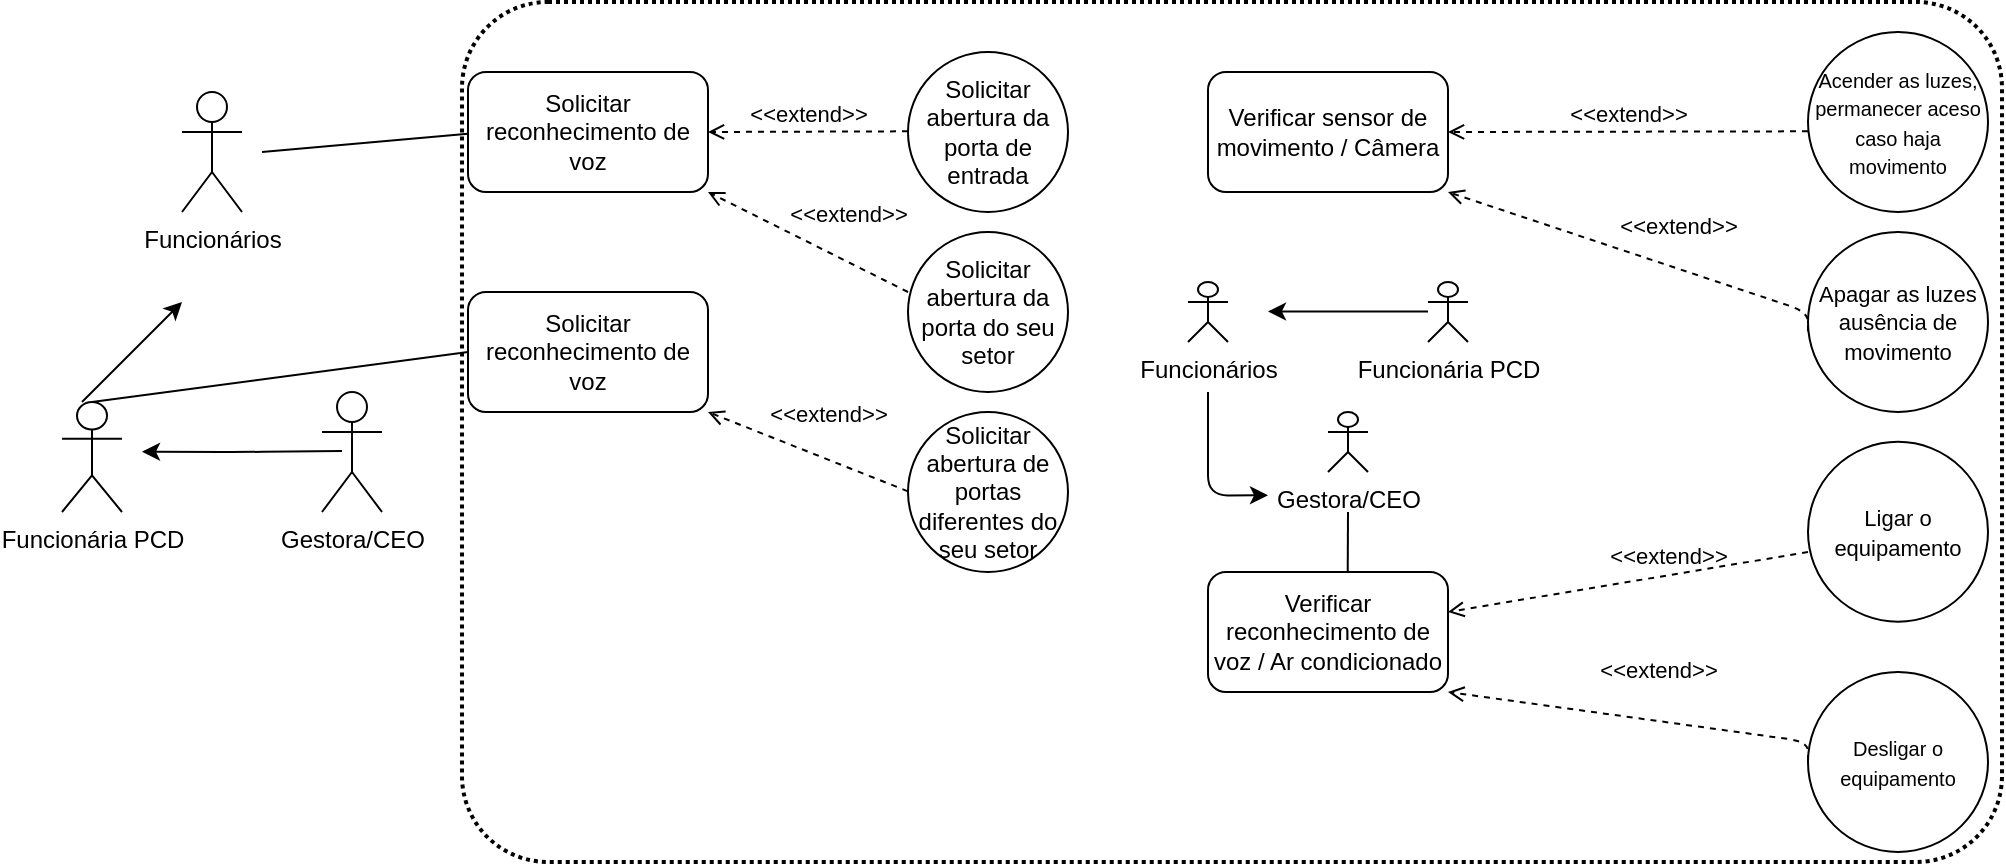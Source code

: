 <mxfile version="21.6.1" type="github">
  <diagram name="Página-1" id="U3H5CGSlpID2gLB_l7jA">
    <mxGraphModel dx="2677" dy="366" grid="1" gridSize="10" guides="1" tooltips="1" connect="1" arrows="1" fold="1" page="0" pageScale="3" pageWidth="827" pageHeight="1169" background="none" math="0" shadow="0">
      <root>
        <mxCell id="0" />
        <mxCell id="1" parent="0" />
        <mxCell id="Kz16VKC7-zQH3saANkaT-3" value="Funcionária PCD&lt;br&gt;" style="shape=umlActor;verticalLabelPosition=bottom;verticalAlign=top;html=1;outlineConnect=0;movable=1;resizable=1;rotatable=1;deletable=1;editable=1;locked=0;connectable=1;rounded=1;" vertex="1" parent="1">
          <mxGeometry x="-790" y="820" width="30" height="55" as="geometry" />
        </mxCell>
        <mxCell id="Kz16VKC7-zQH3saANkaT-2" value="Funcionários" style="shape=umlActor;verticalLabelPosition=bottom;verticalAlign=top;html=1;outlineConnect=0;rounded=1;" vertex="1" parent="1">
          <mxGeometry x="-730" y="665" width="30" height="60" as="geometry" />
        </mxCell>
        <mxCell id="Kz16VKC7-zQH3saANkaT-10" style="edgeStyle=orthogonalEdgeStyle;rounded=1;orthogonalLoop=1;jettySize=auto;html=1;exitX=0;exitY=0.333;exitDx=0;exitDy=0;exitPerimeter=0;" edge="1" parent="1">
          <mxGeometry relative="1" as="geometry">
            <mxPoint x="-750" y="844.88" as="targetPoint" />
            <mxPoint x="-650" y="844.54" as="sourcePoint" />
          </mxGeometry>
        </mxCell>
        <mxCell id="Kz16VKC7-zQH3saANkaT-9" value="Gestora/CEO" style="shape=umlActor;verticalLabelPosition=bottom;verticalAlign=top;html=1;outlineConnect=0;movable=1;resizable=1;rotatable=1;deletable=1;editable=1;locked=0;connectable=1;rounded=1;" vertex="1" parent="1">
          <mxGeometry x="-660" y="815" width="30" height="60" as="geometry" />
        </mxCell>
        <mxCell id="Kz16VKC7-zQH3saANkaT-30" value="Solicitar reconhecimento de voz" style="rounded=1;whiteSpace=wrap;html=1;" vertex="1" parent="1">
          <mxGeometry x="-587" y="655" width="120" height="60" as="geometry" />
        </mxCell>
        <mxCell id="Kz16VKC7-zQH3saANkaT-31" value="Solicitar reconhecimento de voz" style="rounded=1;whiteSpace=wrap;html=1;" vertex="1" parent="1">
          <mxGeometry x="-587" y="765" width="120" height="60" as="geometry" />
        </mxCell>
        <mxCell id="Kz16VKC7-zQH3saANkaT-33" value="Solicitar abertura da porta de entrada&lt;br&gt;" style="ellipse;whiteSpace=wrap;html=1;aspect=fixed;rounded=1;" vertex="1" parent="1">
          <mxGeometry x="-367" y="645" width="80" height="80" as="geometry" />
        </mxCell>
        <mxCell id="Kz16VKC7-zQH3saANkaT-42" value="Solicitar abertura da porta do seu setor" style="ellipse;whiteSpace=wrap;html=1;aspect=fixed;rounded=1;" vertex="1" parent="1">
          <mxGeometry x="-367" y="735" width="80" height="80" as="geometry" />
        </mxCell>
        <mxCell id="Kz16VKC7-zQH3saANkaT-44" value="Solicitar abertura de portas diferentes do seu setor&lt;br&gt;" style="ellipse;whiteSpace=wrap;html=1;aspect=fixed;rounded=1;" vertex="1" parent="1">
          <mxGeometry x="-367" y="825" width="80" height="80" as="geometry" />
        </mxCell>
        <mxCell id="Kz16VKC7-zQH3saANkaT-46" value="&amp;lt;&amp;lt;extend&amp;gt;&amp;gt;" style="html=1;verticalAlign=bottom;labelBackgroundColor=none;endArrow=open;endFill=0;dashed=1;rounded=1;entryX=1;entryY=0.5;entryDx=0;entryDy=0;" edge="1" parent="1" target="Kz16VKC7-zQH3saANkaT-30">
          <mxGeometry width="160" relative="1" as="geometry">
            <mxPoint x="-367" y="684.66" as="sourcePoint" />
            <mxPoint x="-447" y="684.66" as="targetPoint" />
          </mxGeometry>
        </mxCell>
        <mxCell id="Kz16VKC7-zQH3saANkaT-48" value="&amp;lt;&amp;lt;extend&amp;gt;&amp;gt;" style="html=1;verticalAlign=bottom;labelBackgroundColor=none;endArrow=open;endFill=0;dashed=1;rounded=1;entryX=1;entryY=1;entryDx=0;entryDy=0;jumpStyle=none;" edge="1" parent="1" target="Kz16VKC7-zQH3saANkaT-31">
          <mxGeometry x="-0.105" y="-13" width="160" relative="1" as="geometry">
            <mxPoint x="-367" y="864.66" as="sourcePoint" />
            <mxPoint x="-467" y="865" as="targetPoint" />
            <mxPoint as="offset" />
          </mxGeometry>
        </mxCell>
        <mxCell id="Kz16VKC7-zQH3saANkaT-47" value="&amp;lt;&amp;lt;extend&amp;gt;&amp;gt;" style="html=1;verticalAlign=bottom;labelBackgroundColor=none;endArrow=open;endFill=0;dashed=1;rounded=1;entryX=1;entryY=1;entryDx=0;entryDy=0;" edge="1" parent="1" target="Kz16VKC7-zQH3saANkaT-30">
          <mxGeometry x="-0.28" y="-13" width="160" relative="1" as="geometry">
            <mxPoint x="-367" y="765" as="sourcePoint" />
            <mxPoint x="-467" y="765.34" as="targetPoint" />
            <mxPoint as="offset" />
          </mxGeometry>
        </mxCell>
        <mxCell id="Kz16VKC7-zQH3saANkaT-49" value="" style="endArrow=none;html=1;rounded=1;entryX=-0.002;entryY=0.181;entryDx=0;entryDy=0;entryPerimeter=0;" edge="1" parent="1">
          <mxGeometry width="50" height="50" relative="1" as="geometry">
            <mxPoint x="-690" y="695" as="sourcePoint" />
            <mxPoint x="-587" y="685.849" as="targetPoint" />
          </mxGeometry>
        </mxCell>
        <mxCell id="Kz16VKC7-zQH3saANkaT-56" value="" style="endArrow=none;html=1;rounded=1;exitX=0.5;exitY=0;exitDx=0;exitDy=0;exitPerimeter=0;" edge="1" parent="1" source="Kz16VKC7-zQH3saANkaT-3">
          <mxGeometry width="50" height="50" relative="1" as="geometry">
            <mxPoint x="-817" y="815" as="sourcePoint" />
            <mxPoint x="-587" y="795" as="targetPoint" />
          </mxGeometry>
        </mxCell>
        <mxCell id="Kz16VKC7-zQH3saANkaT-59" value="" style="endArrow=classic;html=1;rounded=1;" edge="1" parent="1">
          <mxGeometry width="50" height="50" relative="1" as="geometry">
            <mxPoint x="-780" y="820" as="sourcePoint" />
            <mxPoint x="-730" y="770" as="targetPoint" />
          </mxGeometry>
        </mxCell>
        <mxCell id="Kz16VKC7-zQH3saANkaT-60" value="Verificar sensor de movimento / Câmera" style="rounded=1;whiteSpace=wrap;html=1;" vertex="1" parent="1">
          <mxGeometry x="-217" y="655" width="120" height="60" as="geometry" />
        </mxCell>
        <mxCell id="Kz16VKC7-zQH3saANkaT-64" value="&lt;font style=&quot;font-size: 10px;&quot;&gt;Acender as luzes, permanecer aceso caso haja movimento&lt;/font&gt;" style="ellipse;whiteSpace=wrap;html=1;aspect=fixed;rounded=1;" vertex="1" parent="1">
          <mxGeometry x="83" y="635" width="90" height="90" as="geometry" />
        </mxCell>
        <mxCell id="Kz16VKC7-zQH3saANkaT-65" value="&lt;font style=&quot;font-size: 11px;&quot;&gt;Apagar as luzes ausência de movimento&lt;/font&gt;" style="ellipse;whiteSpace=wrap;html=1;aspect=fixed;rounded=1;" vertex="1" parent="1">
          <mxGeometry x="83" y="735" width="90" height="90" as="geometry" />
        </mxCell>
        <mxCell id="Kz16VKC7-zQH3saANkaT-67" value="&amp;lt;&amp;lt;extend&amp;gt;&amp;gt;" style="html=1;verticalAlign=bottom;labelBackgroundColor=none;endArrow=open;endFill=0;dashed=1;rounded=1;entryX=1;entryY=0.5;entryDx=0;entryDy=0;" edge="1" parent="1" target="Kz16VKC7-zQH3saANkaT-60">
          <mxGeometry width="160" relative="1" as="geometry">
            <mxPoint x="83" y="684.66" as="sourcePoint" />
            <mxPoint x="-77" y="684.66" as="targetPoint" />
          </mxGeometry>
        </mxCell>
        <mxCell id="Kz16VKC7-zQH3saANkaT-68" value="&amp;lt;&amp;lt;extend&amp;gt;&amp;gt;" style="html=1;verticalAlign=bottom;labelBackgroundColor=none;endArrow=open;endFill=0;dashed=1;rounded=1;entryX=1;entryY=1;entryDx=0;entryDy=0;" edge="1" parent="1" target="Kz16VKC7-zQH3saANkaT-60">
          <mxGeometry x="-0.175" y="-12" width="160" relative="1" as="geometry">
            <mxPoint x="83" y="784.66" as="sourcePoint" />
            <mxPoint x="-97" y="785" as="targetPoint" />
            <Array as="points">
              <mxPoint x="83" y="775" />
            </Array>
            <mxPoint as="offset" />
          </mxGeometry>
        </mxCell>
        <mxCell id="Kz16VKC7-zQH3saANkaT-69" value="Verificar reconhecimento de voz / Ar condicionado" style="rounded=1;whiteSpace=wrap;html=1;" vertex="1" parent="1">
          <mxGeometry x="-217" y="905" width="120" height="60" as="geometry" />
        </mxCell>
        <mxCell id="Kz16VKC7-zQH3saANkaT-70" value="&lt;span style=&quot;font-size: 11px;&quot;&gt;Ligar o equipamento&lt;/span&gt;" style="ellipse;whiteSpace=wrap;html=1;aspect=fixed;rounded=1;" vertex="1" parent="1">
          <mxGeometry x="83" y="839.87" width="90" height="90" as="geometry" />
        </mxCell>
        <mxCell id="Kz16VKC7-zQH3saANkaT-71" value="&lt;font style=&quot;font-size: 10px;&quot;&gt;Desligar o equipamento&lt;/font&gt;" style="ellipse;whiteSpace=wrap;html=1;aspect=fixed;rounded=1;" vertex="1" parent="1">
          <mxGeometry x="83" y="955" width="90" height="90" as="geometry" />
        </mxCell>
        <mxCell id="Kz16VKC7-zQH3saANkaT-72" value="&amp;lt;&amp;lt;extend&amp;gt;&amp;gt;" style="html=1;verticalAlign=bottom;labelBackgroundColor=none;endArrow=open;endFill=0;dashed=1;rounded=1;" edge="1" parent="1" target="Kz16VKC7-zQH3saANkaT-69">
          <mxGeometry x="-0.221" y="-1" width="160" relative="1" as="geometry">
            <mxPoint x="83" y="895" as="sourcePoint" />
            <mxPoint x="-91.6" y="855.3" as="targetPoint" />
            <Array as="points">
              <mxPoint x="83" y="895" />
            </Array>
            <mxPoint as="offset" />
          </mxGeometry>
        </mxCell>
        <mxCell id="Kz16VKC7-zQH3saANkaT-73" value="&amp;lt;&amp;lt;extend&amp;gt;&amp;gt;" style="html=1;verticalAlign=bottom;labelBackgroundColor=none;endArrow=open;endFill=0;dashed=1;rounded=1;entryX=1;entryY=1;entryDx=0;entryDy=0;" edge="1" parent="1" target="Kz16VKC7-zQH3saANkaT-69">
          <mxGeometry x="-0.088" y="-16" width="160" relative="1" as="geometry">
            <mxPoint x="83" y="999.53" as="sourcePoint" />
            <mxPoint x="-97" y="929.87" as="targetPoint" />
            <Array as="points">
              <mxPoint x="83" y="989.87" />
            </Array>
            <mxPoint as="offset" />
          </mxGeometry>
        </mxCell>
        <mxCell id="Kz16VKC7-zQH3saANkaT-76" value="Gestora/CEO&lt;br&gt;" style="shape=umlActor;verticalLabelPosition=bottom;verticalAlign=top;html=1;outlineConnect=0;rounded=1;" vertex="1" parent="1">
          <mxGeometry x="-157" y="825" width="20" height="30" as="geometry" />
        </mxCell>
        <mxCell id="Kz16VKC7-zQH3saANkaT-84" style="edgeStyle=orthogonalEdgeStyle;rounded=1;orthogonalLoop=1;jettySize=auto;html=1;exitX=0.5;exitY=0.5;exitDx=0;exitDy=0;exitPerimeter=0;" edge="1" parent="1">
          <mxGeometry relative="1" as="geometry">
            <mxPoint x="-187" y="774.71" as="targetPoint" />
            <mxPoint x="-107" y="774.71" as="sourcePoint" />
          </mxGeometry>
        </mxCell>
        <mxCell id="Kz16VKC7-zQH3saANkaT-77" value="Funcionária PCD&lt;br&gt;" style="shape=umlActor;verticalLabelPosition=bottom;verticalAlign=top;html=1;outlineConnect=0;rounded=1;" vertex="1" parent="1">
          <mxGeometry x="-107" y="760" width="20" height="30" as="geometry" />
        </mxCell>
        <mxCell id="Kz16VKC7-zQH3saANkaT-87" style="edgeStyle=orthogonalEdgeStyle;rounded=1;orthogonalLoop=1;jettySize=auto;html=1;exitX=1;exitY=1;exitDx=0;exitDy=0;exitPerimeter=0;entryX=0;entryY=0.333;entryDx=0;entryDy=0;entryPerimeter=0;" edge="1" parent="1">
          <mxGeometry relative="1" as="geometry">
            <mxPoint x="-217" y="815" as="sourcePoint" />
            <mxPoint x="-187" y="866.667" as="targetPoint" />
            <Array as="points">
              <mxPoint x="-217" y="867" />
            </Array>
          </mxGeometry>
        </mxCell>
        <mxCell id="Kz16VKC7-zQH3saANkaT-81" value="Funcionários&lt;br&gt;" style="shape=umlActor;verticalLabelPosition=bottom;verticalAlign=top;html=1;outlineConnect=0;rounded=1;" vertex="1" parent="1">
          <mxGeometry x="-227" y="760" width="20" height="30" as="geometry" />
        </mxCell>
        <mxCell id="Kz16VKC7-zQH3saANkaT-91" value="" style="endArrow=none;html=1;rounded=1;exitX=0.499;exitY=-0.029;exitDx=0;exitDy=0;exitPerimeter=0;" edge="1" parent="1">
          <mxGeometry width="50" height="50" relative="1" as="geometry">
            <mxPoint x="-147.14" y="905" as="sourcePoint" />
            <mxPoint x="-147" y="875" as="targetPoint" />
          </mxGeometry>
        </mxCell>
        <mxCell id="Kz16VKC7-zQH3saANkaT-493" value="" style="rounded=1;arcSize=10;dashed=1;fillColor=none;gradientColor=none;dashPattern=1 1;strokeWidth=2;container=1;" vertex="1" parent="1">
          <mxGeometry x="-590" y="620" width="770" height="430" as="geometry" />
        </mxCell>
      </root>
    </mxGraphModel>
  </diagram>
</mxfile>
